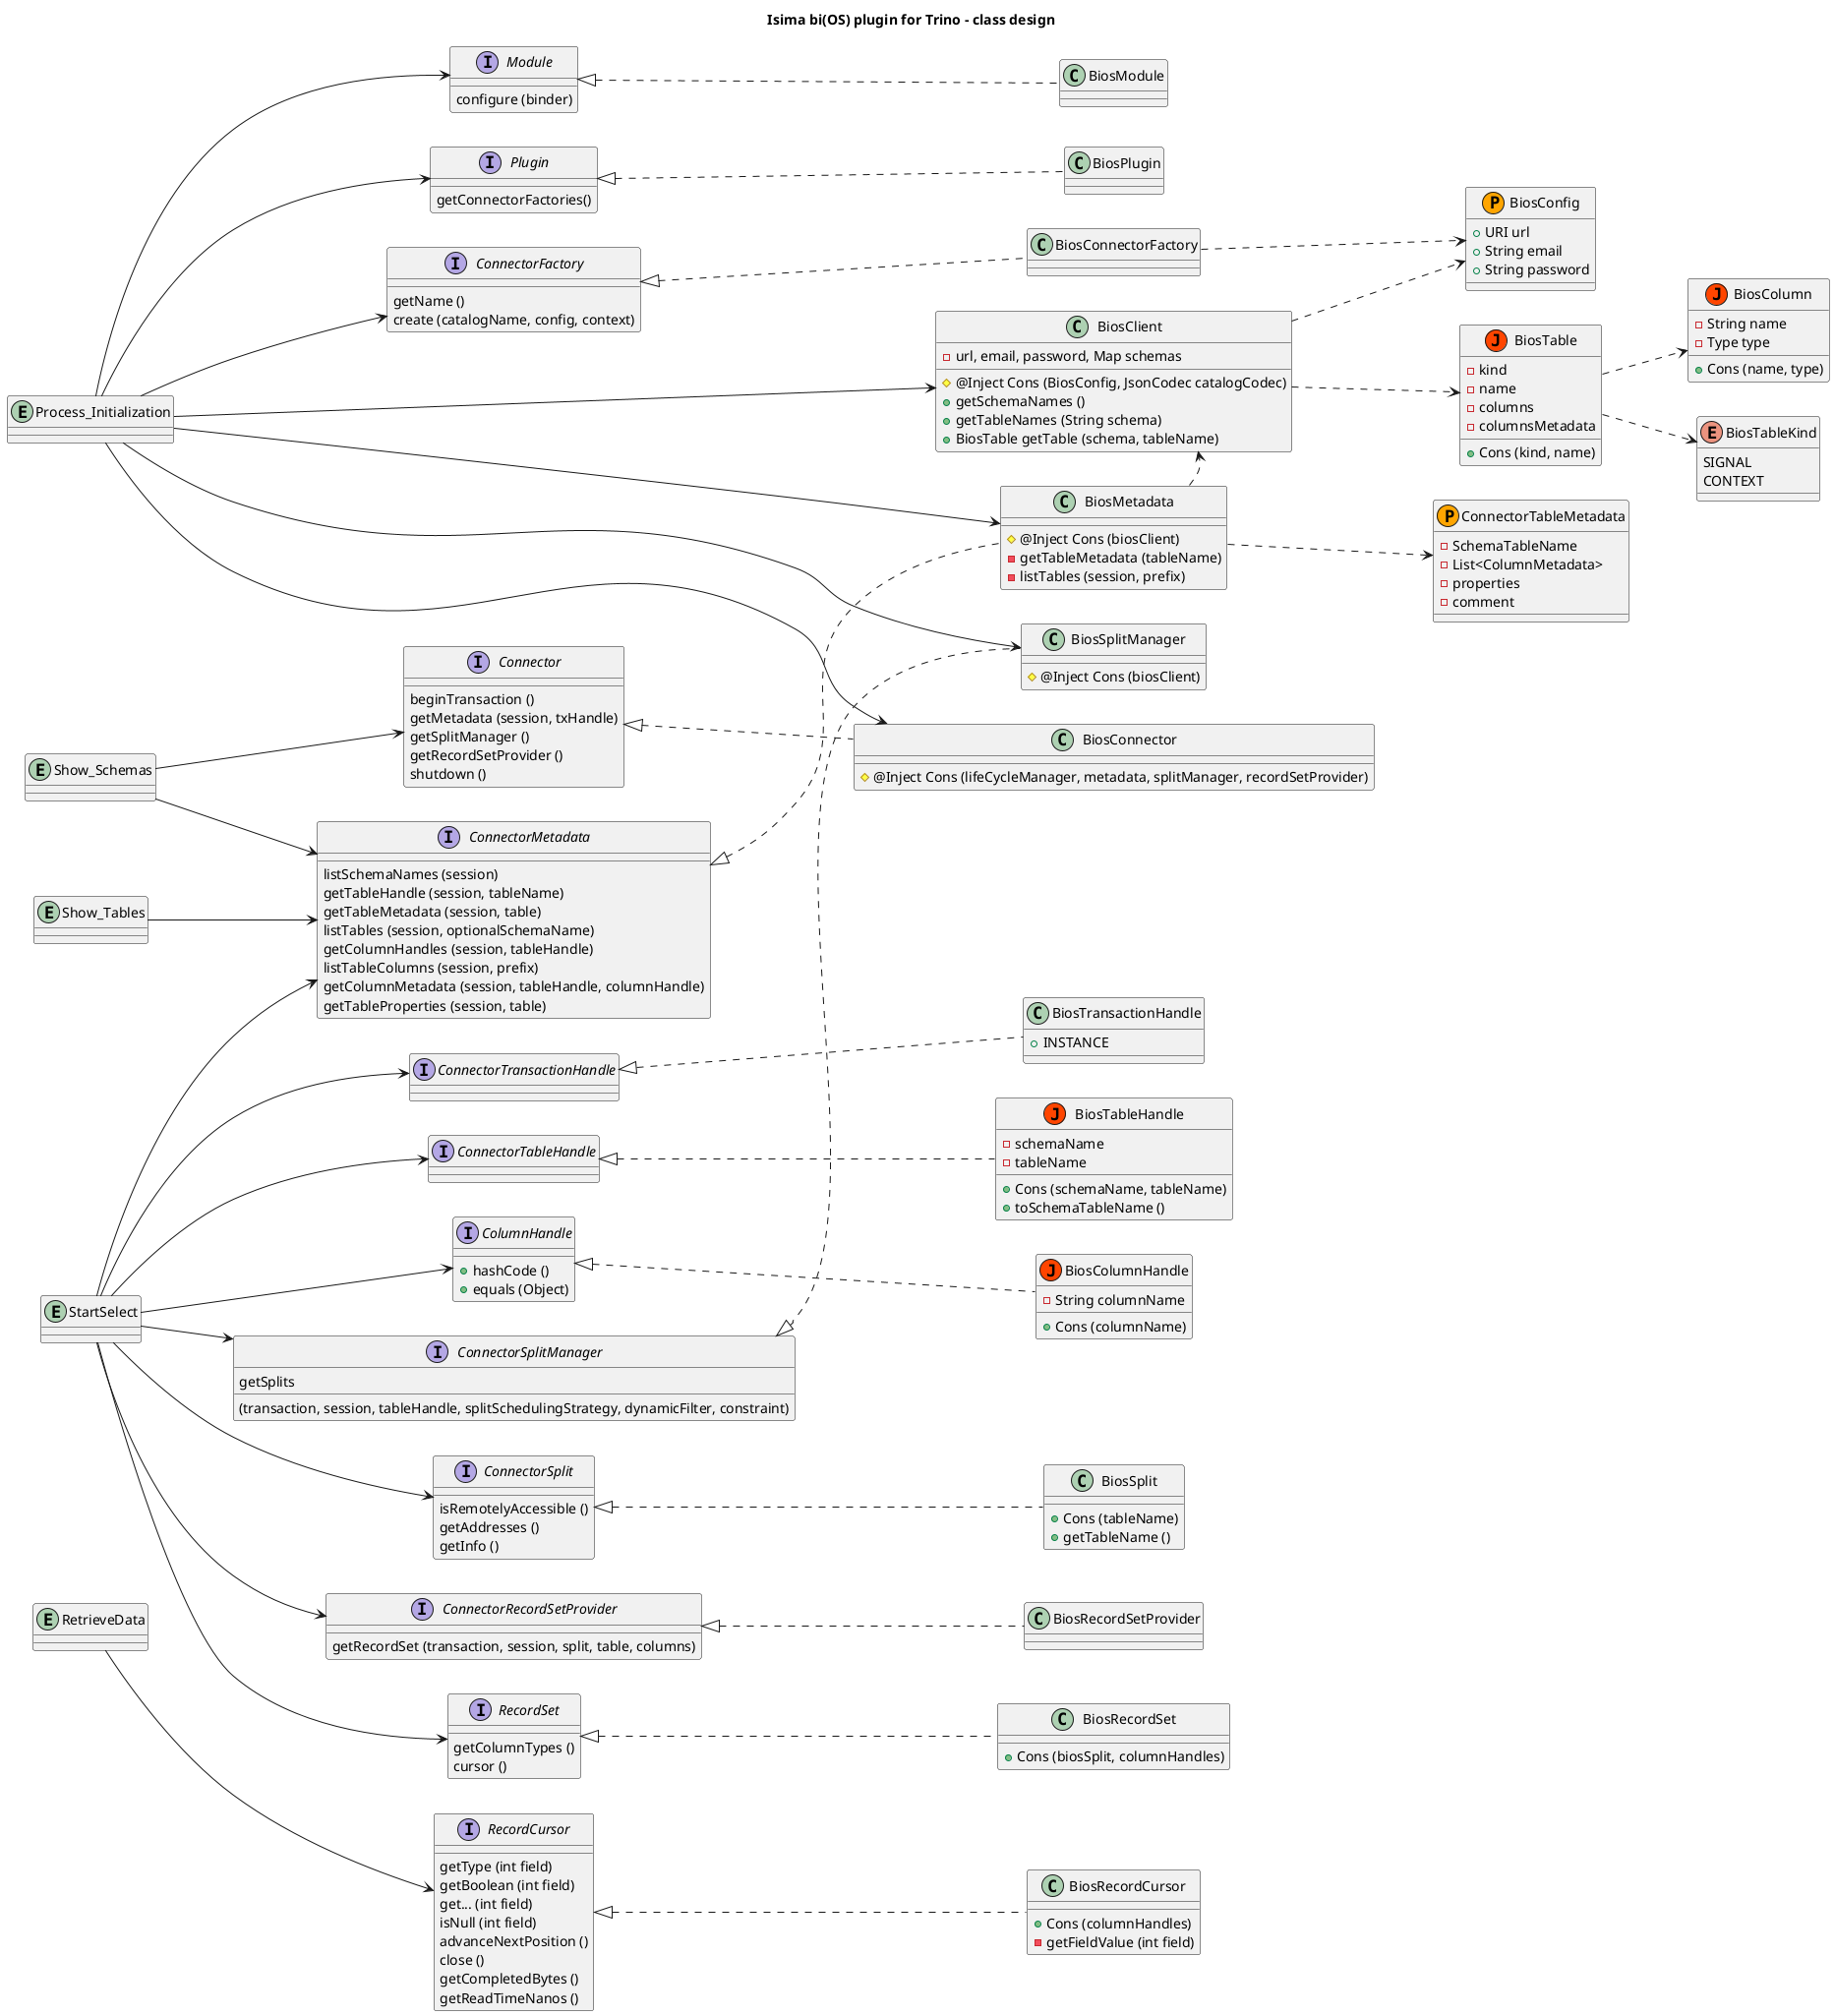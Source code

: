 @startuml trino-bios-design
title Isima bi(OS) plugin for Trino - class design

left to right direction
' top to bottom direction

class BiosConfig << (P, orange) >> {
    + URI url
    + String email
    + String password
}

class BiosClient {
    # @Inject Cons (BiosConfig, JsonCodec catalogCodec)
    - url, email, password, Map schemas
    + getSchemaNames ()
    + getTableNames (String schema)
    + BiosTable getTable (schema, tableName)
}

class BiosColumn << (J, orangeRed) >> {
    + Cons (name, type)
    - String name
    - Type type
}

interface ColumnHandle {
    + hashCode ()
    + equals (Object)
}

class BiosColumnHandle << (J, orangeRed) >> implements ColumnHandle {
    + Cons (columnName)
    - String columnName
}

interface Connector {
    beginTransaction ()
    getMetadata (session, txHandle)
    getSplitManager ()
    getRecordSetProvider ()
    shutdown ()
}

class BiosConnector implements Connector {
    # @Inject Cons (lifeCycleManager, metadata, splitManager, recordSetProvider)
}

interface ConnectorFactory {
    getName ()
    create (catalogName, config, context)
}

class BiosConnectorFactory implements ConnectorFactory {
}

interface ConnectorMetadata {
    listSchemaNames (session)
    getTableHandle (session, tableName)
    getTableMetadata (session, table)
    listTables (session, optionalSchemaName)
    getColumnHandles (session, tableHandle)
    listTableColumns (session, prefix)
    getColumnMetadata (session, tableHandle, columnHandle)
    getTableProperties (session, table)
}

class BiosMetadata implements ConnectorMetadata{
    # @Inject Cons (biosClient)
    - getTableMetadata (tableName)
    - listTables (session, prefix)
}

interface Module {
  configure (binder)
}

class BiosModule implements Module {
}

interface Plugin {
    getConnectorFactories()
}

class BiosPlugin implements Plugin {
}

interface RecordCursor {
    getType (int field)
    getBoolean (int field)
    get... (int field)
    isNull (int field)
    advanceNextPosition ()
    close ()
    getCompletedBytes ()
    getReadTimeNanos ()
}

class BiosRecordCursor implements RecordCursor {
    + Cons (columnHandles)
    - getFieldValue (int field)
}

interface RecordSet {
    getColumnTypes ()
    cursor ()
}

class BiosRecordSet implements RecordSet {
    + Cons (biosSplit, columnHandles)
}

interface ConnectorRecordSetProvider {
    getRecordSet (transaction, session, split, table, columns)
}

class BiosRecordSetProvider implements ConnectorRecordSetProvider {
}

interface ConnectorSplit {
    isRemotelyAccessible ()
    getAddresses ()
    getInfo ()
}

class BiosSplit implements ConnectorSplit {
    + Cons (tableName)
    + getTableName ()
}

interface ConnectorSplitManager {
    getSplits
    (transaction, session, tableHandle, splitSchedulingStrategy, dynamicFilter, constraint)
}

'ConnectorSplitManager::getSplits --> BiosSplit

class BiosSplitManager implements ConnectorSplitManager {
    # @Inject Cons (biosClient)
}

enum BiosTableKind {
    SIGNAL
    CONTEXT
}

class BiosTable << (J, orangeRed) >> {
    + Cons (kind, name)
    - kind
    - name
    - columns
    - columnsMetadata
}

class BiosTableHandle << (J, orangeRed) >> implements ConnectorTableHandle {
    + Cons (schemaName, tableName)
    - schemaName
    - tableName
    + toSchemaTableName ()
}

class BiosTransactionHandle implements ConnectorTransactionHandle {
    + INSTANCE
}

class ConnectorTableMetadata << (P, orange) >> {
    - SchemaTableName
    - List<ColumnMetadata>
    - properties
    - comment
}


entity Process_Initialization
Process_Initialization --> Module
Process_Initialization --> Plugin
Process_Initialization --> ConnectorFactory
Process_Initialization --> BiosClient
Process_Initialization --> BiosMetadata
Process_Initialization --> BiosSplitManager
Process_Initialization --> BiosConnector
BiosConnectorFactory ..> BiosConfig
BiosClient ..> BiosConfig

entity Show_Schemas
Show_Schemas --> Connector
Show_Schemas --> ConnectorMetadata
BiosMetadata ..> BiosClient
BiosClient ..> BiosTable
BiosTable ..> BiosTableKind
BiosTable ..> BiosColumn

entity Show_Tables
Show_Tables --> ConnectorMetadata

entity StartSelect
StartSelect --> ConnectorMetadata
StartSelect --> ConnectorTransactionHandle
StartSelect --> ConnectorTableHandle
StartSelect --> ColumnHandle
StartSelect --> ConnectorSplitManager
StartSelect --> ConnectorSplit
StartSelect --> ConnectorRecordSetProvider
StartSelect --> RecordSet
BiosMetadata ..> ConnectorTableMetadata

entity RetrieveData
RetrieveData --> RecordCursor


Process_Initialization .[hidden]> Show_Schemas
Show_Schemas .[hidden]> Show_Tables
Show_Tables .[hidden]> StartSelect
StartSelect .[hidden]> RetrieveData

BiosModule .[hidden]> BiosPlugin
BiosPlugin .[hidden]> BiosConnectorFactory
BiosConnectorFactory .[hidden]> BiosClient

BiosClient .[hidden]> BiosMetadata
BiosMetadata .[hidden]> BiosSplitManager
BiosSplitManager .[hidden]> BiosConnector


ConnectorMetadata .[hidden]> ConnectorTransactionHandle
ConnectorTransactionHandle .[hidden]> ConnectorTableHandle
ConnectorTableHandle .[hidden]> ColumnHandle
ColumnHandle .[hidden]> ConnectorSplitManager
ConnectorSplitManager .[hidden]> ConnectorSplit
ConnectorSplit .[hidden]> ConnectorRecordSetProvider
ConnectorRecordSetProvider .[hidden]> RecordSet



newpage
title Legend

interface Interface1 {
    + function1() - implemented by Bios class
}

class Class implements Interface1 {
    + Cons () - Constructor
    - privateVariable
    + publicVariable
    - privateFunction()
    + publicFunction()
}

class POJO << (P, orange) >> {
    + Cons () - Constructor
    - gettable member
    + gettable and settable member
}

class JsonPOJO << (J, orangeRed) >> {
    + Cons () - Constructor
    - gettable member
    + gettable and settable member
}

@enduml
